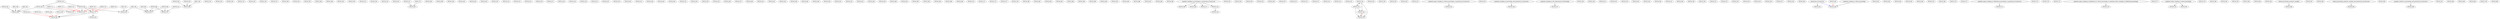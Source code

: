digraph G {
    PSYCH_101;
    PSYCH_200;
    PSYCH_201;
    edge [color=black];
    PSYCH_101 -> PSYCH_202;
    PSYCH_203;
    PSYCH_205;
    PSYCH_206;
    edge [color=black];
    PSYCH_101 -> PSYCH_209;
    PSYCH_210;
    PSYCH_245;
    PSYCH_250;
    PSYCH_257;
    PSYCH_260;
    PSYCH_291;
    PSYCH_292;
    PSYCH_298;
    PSYCH_299;
    PSYCH_300;
    PSYCH_303;
    PSYCH_305;
    PSYCH_306;
    edge [color=black];
    PSYCH_209 -> PSYCH_315;
    edge [color=red];
    MATH_111 -> PSYCH_315;
    MATH_112 -> PSYCH_315;
    MATH_120 -> PSYCH_315;
    MATH_124 -> PSYCH_315;
    MATH_144 -> PSYCH_315;
    edge [color=black];
    PSYCH_209 -> PSYCH_317;
    edge [color=red];
    MATH_124 -> PSYCH_317;
    MATH_134 -> PSYCH_317;
    MATH_144 -> PSYCH_317;
    edge [color=black];
    PSYCH_317 -> PSYCH_318;
    PSYCH_322;
    PSYCH_330;
    PSYCH_331;
    PSYCH_332;
    PSYCH_333;
    PSYCH_334;
    PSYCH_345;
    PSYCH_350;
    PSYCH_355;
    PSYCH_357;
    PSYCH_380;
    PSYCH_399;
    PSYCH_400;
    PSYCH_402;
    PSYCH_403;
    PSYCH_405;
    PSYCH_407;
    edge [color=black];
    PSYCH_202 -> PSYCH_408;
    PSYCH_333 -> PSYCH_408;
    BIOL_300 -> PSYCH_408;
    BIOL_461 -> PSYCH_408;
    PSYCH_410;
    edge [color=black];
    PSYCH_206 -> PSYCH_411;
    PSYCH_306 -> PSYCH_411;
    PSYCH_414 -> PSYCH_411;
    PSYCH_413;
    PSYCH_414;
    PSYCH_415;
    PSYCH_416;
    PSYCH_417;
    PSYCH_418;
    PSYCH_419;
    PSYCH_420;
    PSYCH_421;
    PSYCH_423;
    PSYCH_425;
    PSYCH_426;
    PSYCH_427;
    PSYCH_428;
    PSYCH_429;
    PSYCH_430;
    PSYCH_431;
    PSYCH_432;
    PSYCH_433;
    PSYCH_435;
    PSYCH_436;
    PSYCH_437;
    PSYCH_438;
    PSYCH_441;
    PSYCH_443;
    PSYCH_445;
    PSYCH_446;
    edge [color=black];
    PSYCH_209 -> PSYCH_447;
    LING_200 -> PSYCH_447;
    LING_201 -> PSYCH_447;
    PSYCH_448;
    PSYCH_449;
    PSYCH_450;
    PSYCH_451;
    PSYCH_452;
    PSYCH_454;
    PSYCH_456;
    edge [color=black];
    PSYCH_206 -> PSYCH_457;
    PSYCH_306 -> PSYCH_457;
    LING_200 -> PSYCH_457;
    LING_400 -> PSYCH_457;
    edge [color=black];
    PSYCH_200 -> PSYCH_458;
    PSYCH_300 -> PSYCH_458;
    BIOL_180 -> PSYCH_458;
    PSYCH_459;
    PSYCH_460;
    PSYCH_461;
    PSYCH_462;
    PSYCH_463;
    PSYCH_465;
    PSYCH_466;
    PSYCH_469;
    PSYCH_470;
    PSYCH_471;
    PSYCH_472;
    PSYCH_477;
    edge [color=black];
    PSYCH_202 -> PSYCH_478;
    edge [color=red];
    PSYCH_209 -> PSYCH_478;
    PSYCH_479;
    PSYCH_480;
    PSYCH_481;
    edge [color=black];
    PSYCH_315 -> PSYCH_482;
    PSYCH_317 -> PSYCH_482;
    edge [color=red];
    PSYCH_330 -> PSYCH_482;
    PSYCH_331 -> PSYCH_482;
    PSYCH_332 -> PSYCH_482;
    PSYCH_350 -> PSYCH_482;
    PSYCH_483;
    PSYCH_485;
    PSYCH_486;
    edge [color=black];
    PSYCH_357 -> PSYCH_487;
    GWSS_357 -> PSYCH_487;
    PSYCH_488;
    PSYCH_489;
    PSYCH_490;
    PSYCH_491;
    PSYCH_494;
    PSYCH_496;
    PSYCH_497;
    PSYCH_498;
    PSYCH_499;
    edge [color=black];
    graduate_standing_in_psychology_or_permission_of_instructor -> PSYCH_500;
    PSYCH_502;
    PSYCH_503;
    PSYCH_504;
    PSYCH_505;
    PSYCH_506;
    PSYCH_507;
    edge [color=black];
    graduate_standing_in_psychology_or_permission_of_instructor -> PSYCH_508;
    PSYCH_510;
    PSYCH_511;
    PSYCH_513;
    PSYCH_514;
    PSYCH_515;
    edge [color=black];
    graduate_standing_in_psychology_or_permission_of_instructor -> PSYCH_517;
    edge [color=black];
    graduate_standing_in_psychology_or_permission_of_instructor -> PSYCH_518;
    edge [color=black];
    PSYCH_518 -> PSYCH_519;
    PSYCH_520;
    edge [color=black];
    PSYCH_524 -> PSYCH_522;
    edge [color=black];
    PSYCH_522 -> PSYCH_523;
    PSYCH_524 -> PSYCH_523;
    PSYCH_525 -> PSYCH_523;
    edge [color=black];
    PSYCH_522 -> PSYCH_524;
    edge [color=black];
    PSYCH_522 -> PSYCH_525;
    PSYCH_524 -> PSYCH_525;
    edge [color=red];
    PSYCH_523 -> PSYCH_525;
    PSYCH_526;
    PSYCH_528;
    PSYCH_529;
    PSYCH_530;
    PSYCH_531;
    edge [color=black];
    graduate_major_standing_in_clinical_psychology_or_permission_of_instructor -> PSYCH_532;
    PSYCH_535;
    edge [color=black];
    graduate_standing_in_psychology_and_permission_of_instructor -> PSYCH_536;
    edge [color=black];
    graduate_standing_in_the_Department_of_Psychology -> PSYCH_537;
    PSYCH_538;
    PSYCH_540;
    PSYCH_541;
    PSYCH_542;
    PSYCH_543;
    PSYCH_544;
    PSYCH_545;
    PSYCH_546;
    PSYCH_547;
    PSYCH_548;
    PSYCH_549;
    PSYCH_550;
    PSYCH_551;
    PSYCH_552;
    PSYCH_553;
    PSYCH_554;
    PSYCH_555;
    PSYCH_556;
    PSYCH_557;
    PSYCH_558;
    PSYCH_560;
    edge [color=black];
    permission_of_instructor -> PSYCH_561;
    PSYCH_562;
    PSYCH_563;
    PSYCH_564;
    PSYCH_565;
    PSYCH_566;
    PSYCH_567;
    PSYCH_568;
    PSYCH_570;
    PSYCH_571;
    edge [color=black];
    graduate_major_standing_in_childclinical_psychology_or_permission_of_instructor -> PSYCH_572;
    PSYCH_573;
    PSYCH_574;
    PSYCH_575;
    edge [color=black];
    graduate_major_standing_in_childclinical_or_clinical_psychology_or_graduate_minor_standing_in_childclinical_psychology -> PSYCH_576;
    PSYCH_577;
    edge [color=black];
    graduate_major_standing_in_clinical_psychology -> PSYCH_578;
    PSYCH_579;
    PSYCH_580;
    PSYCH_581;
    PSYCH_582;
    PSYCH_583;
    PSYCH_584;
    PSYCH_585;
    edge [color=black];
    clinical_psychology_graduate_standing -> PSYCH_586;
    PSYCH_587;
    PSYCH_588;
    edge [color=black];
    clinical_psychology_graduate_standing_and_permission_of_instructor -> PSYCH_589;
    PSYCH_590;
    edge [color=black];
    graduate_major_standing_in_clinical_psychology -> PSYCH_591;
    PSYCH_593;
    edge [color=black];
    graduate_standing_in_clinical_psychology -> PSYCH_594;
    edge [color=red];
    PSYCH_593 -> PSYCH_594;
    edge [color=blue];
    permission_of_instructor -> PSYCH_594;
    edge [color=black];
    graduate_student_in_psychology_and_permission_of_instructor -> PSYCH_596;
    PSYCH_597;
    PSYCH_598;
    PSYCH_599;
    PSYCH_600;
    PSYCH_700;
    PSYCH_800;
}
